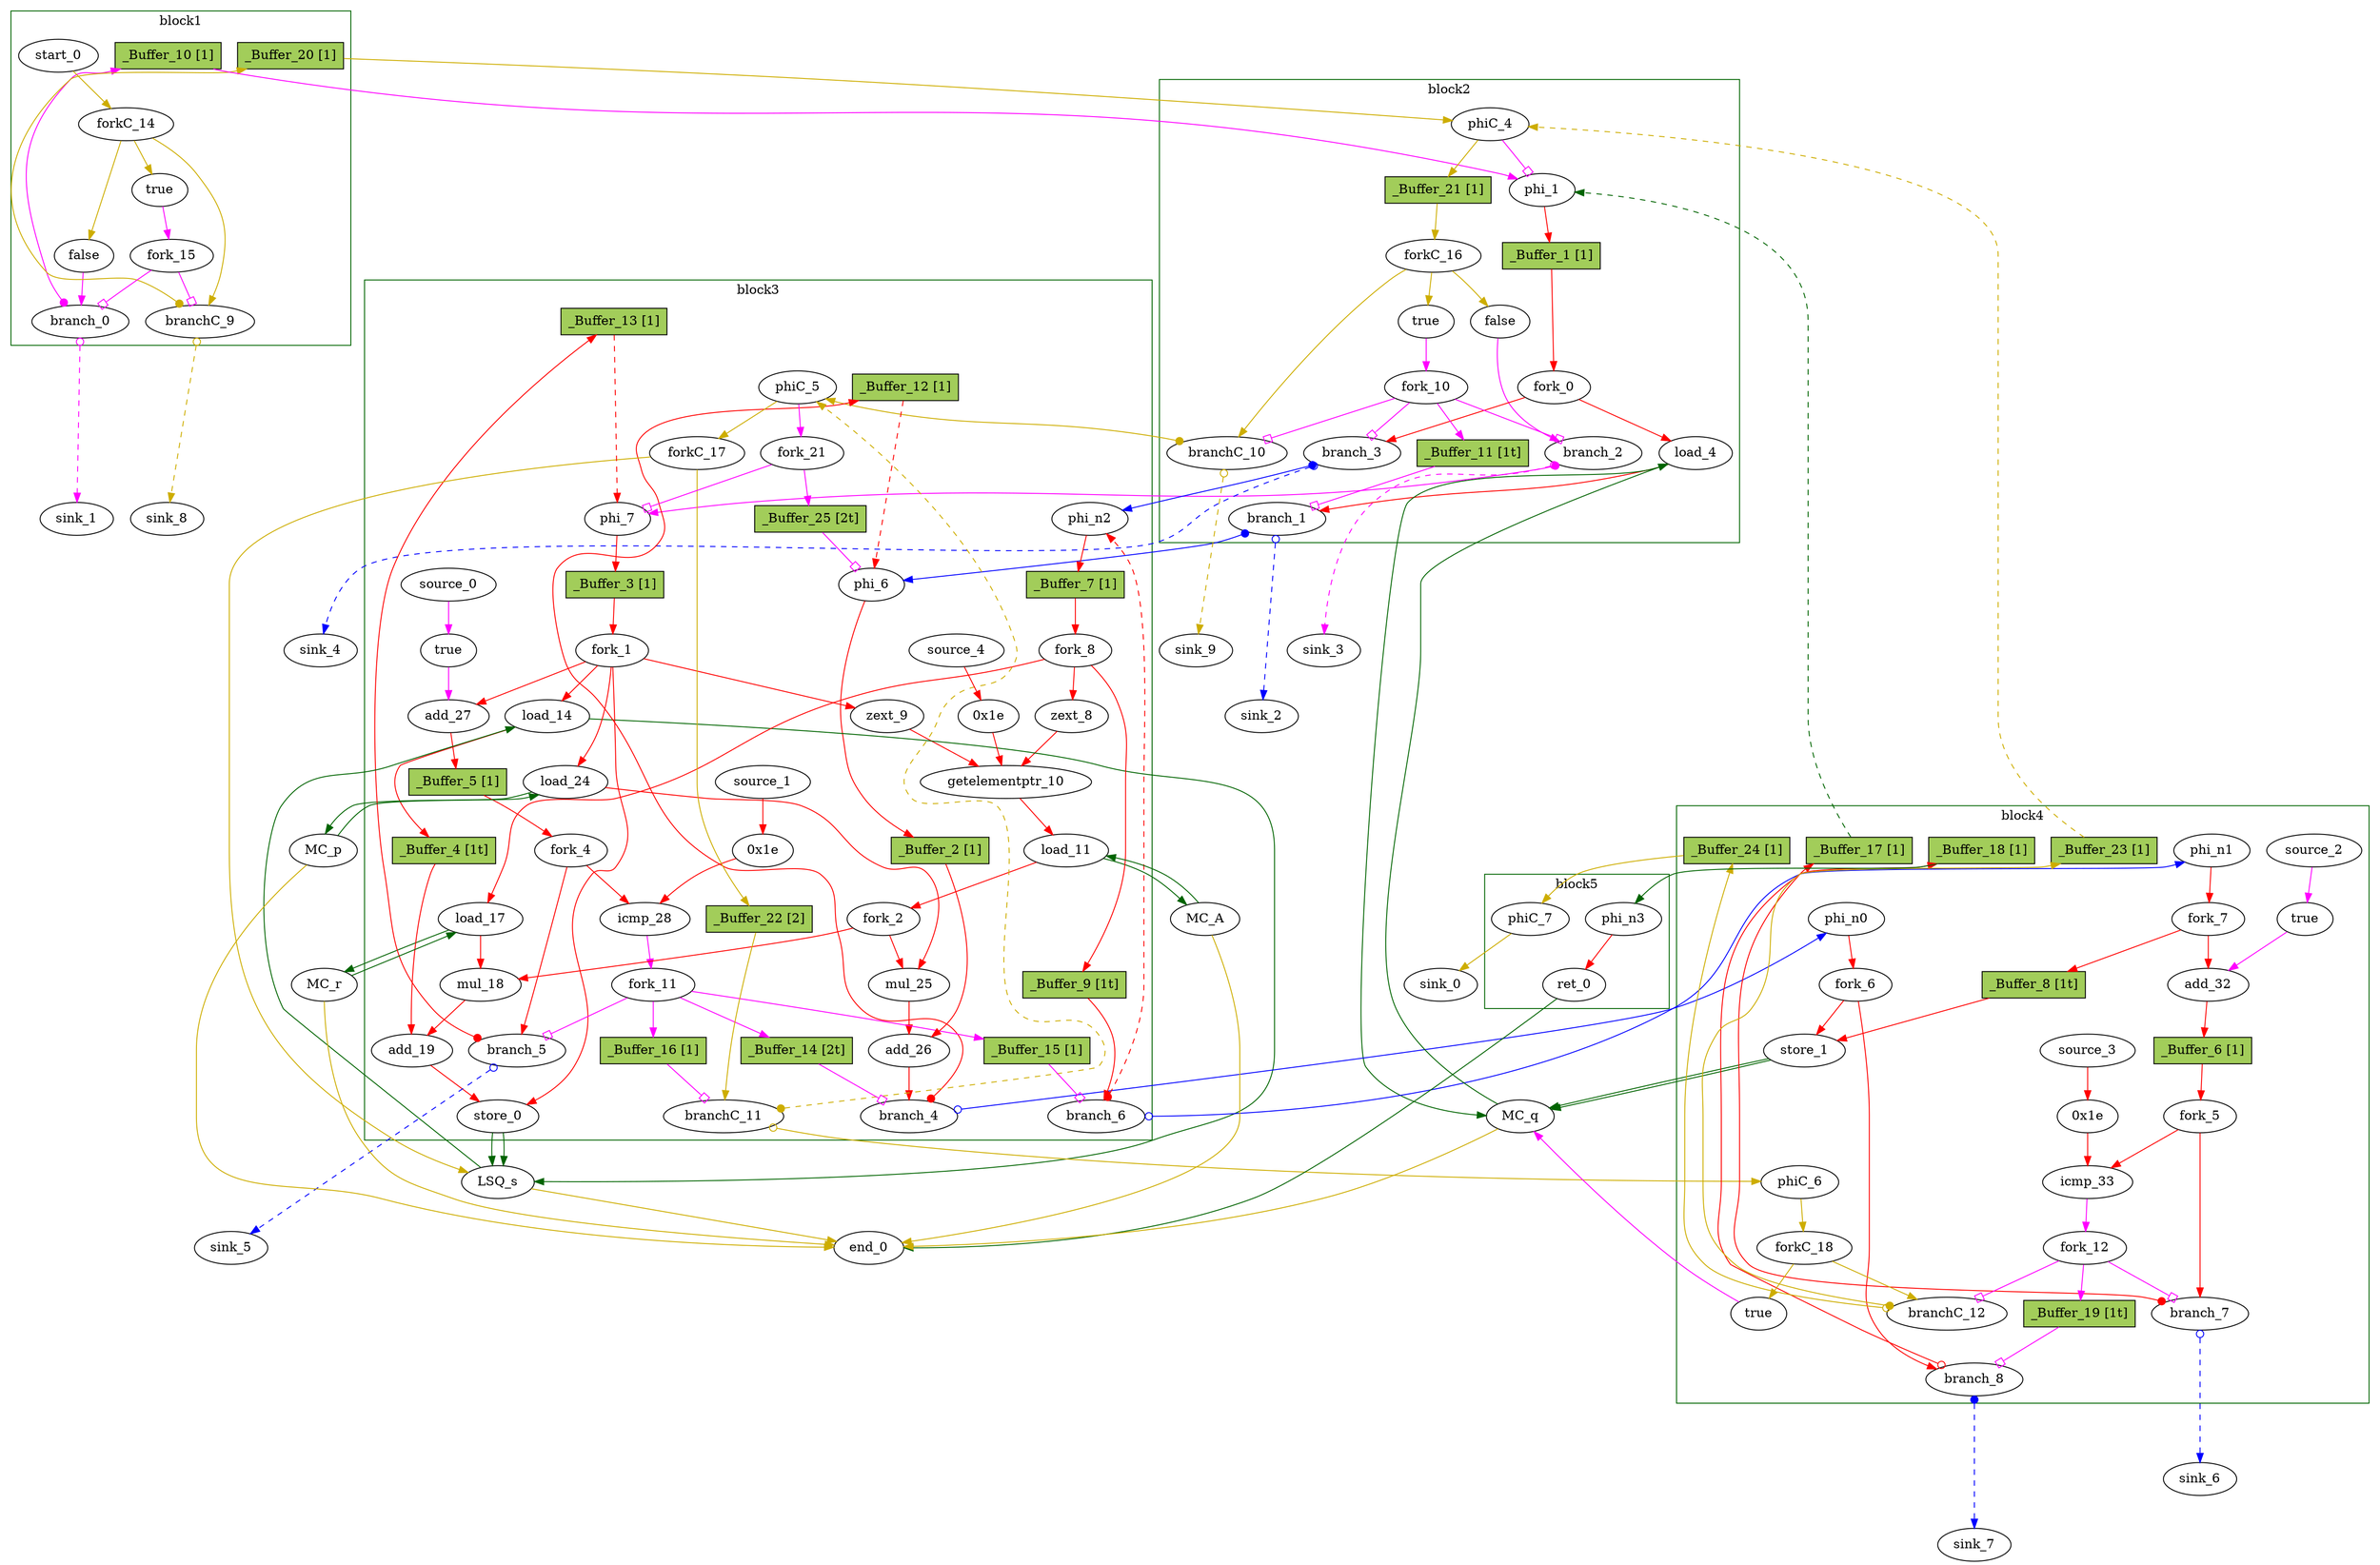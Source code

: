 // Number of blocks: 117
// Number of channels: 186
Digraph G {

  // Blocks
subgraph cluster_1 {
color = "darkgreen"
label = "block1"
  brCst_block1 [type=Constant, in="in1:1", out="out1:1", bbID = 1, value="0x1", label=true,  shape=oval];
  cst_0 [type=Constant, in="in1:1", out="out1:1", bbID = 1, value="0x0", label=false,  shape=oval];
  branch_0 [type=Branch, in="in1:1 in2?:1", out="out1+:1 out2-:1", bbID = 1,  shape=oval];
  start_0 [type=Entry, in="in1:0", out="out1:0", bbID = 1,  shape=oval];
  forkC_14 [type=Fork, in="in1:0", out="out1:0 out2:0 out3:0", bbID = 1,  shape=oval];
  branchC_9 [type=Branch, in="in1:0 in2?:1", out="out1+:0 out2-:0", bbID = 1,  shape=oval];
  fork_15 [type=Fork, in="in1:1", out="out1:1 out2:1", bbID = 1,  shape=oval];
  _Buffer_10 [type=Buffer, in="in1:1", out="out1:1", bbID = 1, slots=1, transparent=false, label="_Buffer_10 [1]",  shape=box, style=filled, fillcolor=darkolivegreen3, height = 0.4];
  _Buffer_20 [type=Buffer, in="in1:0", out="out1:0", bbID = 1, slots=1, transparent=false, label="_Buffer_20 [1]",  shape=box, style=filled, fillcolor=darkolivegreen3, height = 0.4];
}
subgraph cluster_2 {
color = "darkgreen"
label = "block2"
  phi_1 [type=Mux, in="in1?:1 in2:5 in3:5", out="out1:5", delay=1.918, bbID = 2,  shape=oval];
  load_4 [type=Operator, in="in1:32 in2:5", out="out1:32 out2:5", op = "mc_load_op", delay=1.503, latency=2, bbID = 2, portID = 0, offset = 0,  shape=oval];
  brCst_block2 [type=Constant, in="in1:1", out="out1:1", bbID = 2, value="0x1", label=true,  shape=oval];
  cst_1 [type=Constant, in="in1:1", out="out1:1", bbID = 2, value="0x0", label=false,  shape=oval];
  fork_0 [type=Fork, in="in1:5", out="out1:5 out2:5", bbID = 2,  shape=oval];
  branch_1 [type=Branch, in="in1:32 in2?:1", out="out1+:32 out2-:32", bbID = 2,  shape=oval];
  branch_2 [type=Branch, in="in1:1 in2?:1", out="out1+:1 out2-:1", bbID = 2,  shape=oval];
  branch_3 [type=Branch, in="in1:5 in2?:1", out="out1+:5 out2-:5", bbID = 2,  shape=oval];
  fork_10 [type=Fork, in="in1:1", out="out1:1 out2:1 out3:1 out4:1", bbID = 2,  shape=oval];
  phiC_4 [type=CntrlMerge, in="in1:0 in2:0", out="out1:0 out2?:1", delay=1.842, bbID = 2,  shape=oval];
  forkC_16 [type=Fork, in="in1:0", out="out1:0 out2:0 out3:0", bbID = 2,  shape=oval];
  branchC_10 [type=Branch, in="in1:0 in2?:1", out="out1+:0 out2-:0", bbID = 2,  shape=oval];
  _Buffer_1 [type=Buffer, in="in1:5", out="out1:5", bbID = 2, slots=1, transparent=false, label="_Buffer_1 [1]",  shape=box, style=filled, fillcolor=darkolivegreen3, height = 0.4];
  _Buffer_11 [type=Buffer, in="in1:1", out="out1:1", bbID = 2, slots=1, transparent=true, label="_Buffer_11 [1t]",  shape=box, style=filled, fillcolor=darkolivegreen3, height = 0.4];
  _Buffer_21 [type=Buffer, in="in1:0", out="out1:0", bbID = 2, slots=1, transparent=false, label="_Buffer_21 [1]",  shape=box, style=filled, fillcolor=darkolivegreen3, height = 0.4];
}
subgraph cluster_3 {
color = "darkgreen"
label = "block3"
  phi_6 [type=Mux, in="in1?:1 in2:32 in3:32", out="out1:32", delay=1.918, bbID = 3, retimingDiff=1.66667,  shape=oval];
  phi_7 [type=Mux, in="in1?:1 in2:5 in3:5", out="out1:5", delay=1.918, bbID = 3,  shape=oval];
  zext_8 [type=Operator, in="in1:5", out="out1:5", op = "zext_op", bbID = 3, retimingDiff=0.333333,  shape=oval];
  zext_9 [type=Operator, in="in1:5", out="out1:5", op = "zext_op", bbID = 3, retimingDiff=0.333333,  shape=oval];
  getelementptr_10 [type=Operator, in="in1:32 in2:32 in3:32", out="out1:32", op = "getelementptr_op", delay=2.914, constants=1, bbID = 3, retimingDiff=0.333333,  shape=oval];
  load_11 [type=Operator, in="in1:32 in2:32", out="out1:32 out2:32", op = "mc_load_op", delay=1.503, latency=2, bbID = 3, portID = 0, offset = 0, retimingDiff=0.666667,  shape=oval];
  load_14 [type=Operator, in="in1:32 in2:5", out="out1:32 out2:5", op = "lsq_load_op", delay=1.503, latency=5, bbID = 3, portID = 0, offset = 0, retimingDiff=1.66667,  shape=oval];
  load_17 [type=Operator, in="in1:32 in2:5", out="out1:32 out2:5", op = "mc_load_op", delay=1.503, latency=2, bbID = 3, portID = 0, offset = 0, retimingDiff=0.666667,  shape=oval];
  mul_18 [type=Operator, in="in1:32 in2:32", out="out1:32", op = "mul_op", delay=2.914, latency=4, bbID = 3, retimingDiff=1.33333,  shape=oval];
  add_19 [type=Operator, in="in1:32 in2:32", out="out1:32", op = "add_op", delay=2.974, bbID = 3, retimingDiff=2.33333,  shape=oval];
  store_0 [type=Operator, in="in1:32 in2:5", out="out1:32 out2:5", op = "lsq_store_op", delay=0.779, bbID = 3, portID = 0, offset = 0,  shape=oval];
  load_24 [type=Operator, in="in1:32 in2:5", out="out1:32 out2:5", op = "mc_load_op", delay=1.503, latency=2, bbID = 3, portID = 0, offset = 0, retimingDiff=0.666667,  shape=oval];
  mul_25 [type=Operator, in="in1:32 in2:32", out="out1:32", op = "mul_op", delay=2.914, latency=4, bbID = 3, retimingDiff=1.33333,  shape=oval];
  add_26 [type=Operator, in="in1:32 in2:32", out="out1:32", op = "add_op", delay=2.974, bbID = 3, retimingDiff=2.33333,  shape=oval];
  cst_2 [type=Constant, in="in1:1", out="out1:1", bbID = 3, value="0x1", label=true, retimingDiff=0.333333,  shape=oval];
  add_27 [type=Operator, in="in1:5 in2:5", out="out1:5", op = "add_op", delay=2.974, bbID = 3, retimingDiff=0.333333,  shape=oval];
  cst_3 [type=Constant, in="in1:5", out="out1:5", bbID = 3, value="0x1e", label="0x1e", retimingDiff=0.666667,  shape=oval];
  icmp_28 [type=Operator, in="in1:5 in2:5", out="out1:1", op = "icmp_ult_op", delay=3.42, bbID = 3, retimingDiff=0.666667,  shape=oval];
  cst_6 [type=Constant, in="in1:5", out="out1:5", bbID = 3, value="0x1e", label="0x1e", retimingDiff=0.333333,  shape=oval];
  phi_n2 [type=Merge, in="in1:5 in2:5", out="out1:5", delay=1.918, bbID = 3,  shape=oval];
  fork_1 [type=Fork, in="in1:5", out="out1:5 out2:5 out3:5 out4:5 out5:5", bbID = 3, retimingDiff=0.333333,  shape=oval];
  fork_2 [type=Fork, in="in1:32", out="out1:32 out2:32", bbID = 3, retimingDiff=1,  shape=oval];
  fork_4 [type=Fork, in="in1:5", out="out1:5 out2:5", bbID = 3, retimingDiff=0.666667,  shape=oval];
  fork_8 [type=Fork, in="in1:5", out="out1:5 out2:5 out3:5", bbID = 3, retimingDiff=0.333333,  shape=oval];
  branch_4 [type=Branch, in="in1:32 in2?:1", out="out1+:32 out2-:32", bbID = 3, retimingDiff=2.33333,  shape=oval];
  branch_5 [type=Branch, in="in1:5 in2?:1", out="out1+:5 out2-:5", bbID = 3, retimingDiff=0.666667,  shape=oval];
  branch_6 [type=Branch, in="in1:5 in2?:1", out="out1+:5 out2-:5", bbID = 3, retimingDiff=1,  shape=oval];
  fork_11 [type=Fork, in="in1:1", out="out1:1 out2:1 out3:1 out4:1", bbID = 3, retimingDiff=0.666667,  shape=oval];
  phiC_5 [type=CntrlMerge, in="in1:0 in2:0", out="out1:0 out2?:1", delay=1.842, bbID = 3,  shape=oval];
  forkC_17 [type=Fork, in="in1:0", out="out1:0 out2:0", bbID = 3,  shape=oval];
  branchC_11 [type=Branch, in="in1:0 in2?:1", out="out1+:0 out2-:0", bbID = 3, retimingDiff=1,  shape=oval];
  source_0 [type=Source, out="out1:1", bbID = 3, retimingDiff=0.333333,  shape=oval];
  source_1 [type=Source, out="out1:5", bbID = 3, retimingDiff=0.666667,  shape=oval];
  source_4 [type=Source, out="out1:5", bbID = 3, retimingDiff=0.333333,  shape=oval];
  fork_21 [type=Fork, in="in1:1", out="out1:1 out2:1", bbID = 3,  shape=oval];
  _Buffer_2 [type=Buffer, in="in1:32", out="out1:32", bbID = 3, slots=1, transparent=false, label="_Buffer_2 [1]",  shape=box, style=filled, fillcolor=darkolivegreen3, height = 0.4];
  _Buffer_3 [type=Buffer, in="in1:5", out="out1:5", bbID = 3, slots=1, transparent=false, label="_Buffer_3 [1]",  shape=box, style=filled, fillcolor=darkolivegreen3, height = 0.4];
  _Buffer_4 [type=Buffer, in="in1:32", out="out1:32", bbID = 3, slots=1, transparent=true, label="_Buffer_4 [1t]",  shape=box, style=filled, fillcolor=darkolivegreen3, height = 0.4];
  _Buffer_5 [type=Buffer, in="in1:5", out="out1:5", bbID = 3, slots=1, transparent=false, label="_Buffer_5 [1]",  shape=box, style=filled, fillcolor=darkolivegreen3, height = 0.4];
  _Buffer_7 [type=Buffer, in="in1:5", out="out1:5", bbID = 3, slots=1, transparent=false, label="_Buffer_7 [1]",  shape=box, style=filled, fillcolor=darkolivegreen3, height = 0.4];
  _Buffer_9 [type=Buffer, in="in1:5", out="out1:5", bbID = 3, slots=1, transparent=true, label="_Buffer_9 [1t]",  shape=box, style=filled, fillcolor=darkolivegreen3, height = 0.4];
  _Buffer_12 [type=Buffer, in="in1:32", out="out1:32", bbID = 3, slots=1, transparent=false, label="_Buffer_12 [1]",  shape=box, style=filled, fillcolor=darkolivegreen3, height = 0.4];
  _Buffer_13 [type=Buffer, in="in1:5", out="out1:5", bbID = 3, slots=1, transparent=false, label="_Buffer_13 [1]",  shape=box, style=filled, fillcolor=darkolivegreen3, height = 0.4];
  _Buffer_14 [type=Buffer, in="in1:1", out="out1:1", bbID = 3, slots=2, transparent=true, label="_Buffer_14 [2t]",  shape=box, style=filled, fillcolor=darkolivegreen3, height = 0.4];
  _Buffer_15 [type=Buffer, in="in1:1", out="out1:1", bbID = 3, slots=1, transparent=false, label="_Buffer_15 [1]",  shape=box, style=filled, fillcolor=darkolivegreen3, height = 0.4];
  _Buffer_16 [type=Buffer, in="in1:1", out="out1:1", bbID = 3, slots=1, transparent=false, label="_Buffer_16 [1]",  shape=box, style=filled, fillcolor=darkolivegreen3, height = 0.4];
  _Buffer_22 [type=Buffer, in="in1:0", out="out1:0", bbID = 3, slots=2, transparent=false, label="_Buffer_22 [2]",  shape=box, style=filled, fillcolor=darkolivegreen3, height = 0.4];
  _Buffer_25 [type=Buffer, in="in1:1", out="out1:1", bbID = 3, slots=2, transparent=true, label="_Buffer_25 [2t]",  shape=box, style=filled, fillcolor=darkolivegreen3, height = 0.4];
}
subgraph cluster_4 {
color = "darkgreen"
label = "block4"
  store_1 [type=Operator, in="in1:32 in2:5", out="out1:32 out2:5", op = "mc_store_op", delay=0.779, bbID = 4, portID = 0, offset = 0,  shape=oval];
  cst_4 [type=Constant, in="in1:1", out="out1:1", bbID = 4, value="0x1", label=true,  shape=oval];
  add_32 [type=Operator, in="in1:5 in2:5", out="out1:5", op = "add_op", delay=2.974, bbID = 4,  shape=oval];
  cst_5 [type=Constant, in="in1:5", out="out1:5", bbID = 4, value="0x1e", label="0x1e",  shape=oval];
  icmp_33 [type=Operator, in="in1:5 in2:5", out="out1:1", op = "icmp_ult_op", delay=3.42, bbID = 4,  shape=oval];
  phi_n0 [type=Merge, in="in1:32", out="out1:32", bbID = 4,  shape=oval];
  phi_n1 [type=Merge, in="in1:5", out="out1:5", bbID = 4,  shape=oval];
  fork_5 [type=Fork, in="in1:5", out="out1:5 out2:5", bbID = 4,  shape=oval];
  fork_6 [type=Fork, in="in1:32", out="out1:32 out2:32", bbID = 4,  shape=oval];
  fork_7 [type=Fork, in="in1:5", out="out1:5 out2:5", bbID = 4,  shape=oval];
  branch_7 [type=Branch, in="in1:5 in2?:1", out="out1+:5 out2-:5", bbID = 4,  shape=oval];
  branch_8 [type=Branch, in="in1:32 in2?:1", out="out1+:32 out2-:32", bbID = 4,  shape=oval];
  fork_12 [type=Fork, in="in1:1", out="out1:1 out2:1 out3:1", bbID = 4,  shape=oval];
  cst_7 [type=Constant, in="in1:1", out="out1:1", bbID = 4, value="0x1", label=true,  shape=oval];
  phiC_6 [type=Merge, in="in1:0", out="out1:0", delay=1.842, bbID = 4,  shape=oval];
  forkC_18 [type=Fork, in="in1:0", out="out1:0 out2:0", bbID = 4,  shape=oval];
  branchC_12 [type=Branch, in="in1:0 in2?:1", out="out1+:0 out2-:0", bbID = 4,  shape=oval];
  source_2 [type=Source, out="out1:1", bbID = 4,  shape=oval];
  source_3 [type=Source, out="out1:5", bbID = 4,  shape=oval];
  _Buffer_6 [type=Buffer, in="in1:5", out="out1:5", bbID = 4, slots=1, transparent=false, label="_Buffer_6 [1]",  shape=box, style=filled, fillcolor=darkolivegreen3, height = 0.4];
  _Buffer_8 [type=Buffer, in="in1:5", out="out1:5", bbID = 4, slots=1, transparent=true, label="_Buffer_8 [1t]",  shape=box, style=filled, fillcolor=darkolivegreen3, height = 0.4];
  _Buffer_17 [type=Buffer, in="in1:5", out="out1:5", bbID = 4, slots=1, transparent=false, label="_Buffer_17 [1]",  shape=box, style=filled, fillcolor=darkolivegreen3, height = 0.4];
  _Buffer_18 [type=Buffer, in="in1:32", out="out1:32", bbID = 4, slots=1, transparent=false, label="_Buffer_18 [1]",  shape=box, style=filled, fillcolor=darkolivegreen3, height = 0.4];
  _Buffer_19 [type=Buffer, in="in1:1", out="out1:1", bbID = 4, slots=1, transparent=true, label="_Buffer_19 [1t]",  shape=box, style=filled, fillcolor=darkolivegreen3, height = 0.4];
  _Buffer_23 [type=Buffer, in="in1:0", out="out1:0", bbID = 4, slots=1, transparent=false, label="_Buffer_23 [1]",  shape=box, style=filled, fillcolor=darkolivegreen3, height = 0.4];
  _Buffer_24 [type=Buffer, in="in1:0", out="out1:0", bbID = 4, slots=1, transparent=false, label="_Buffer_24 [1]",  shape=box, style=filled, fillcolor=darkolivegreen3, height = 0.4];
}
subgraph cluster_5 {
color = "darkgreen"
label = "block5"
  ret_0 [type=Operator, in="in1:32", out="out1:32", op = "ret_op", bbID = 5,  shape=oval];
  phi_n3 [type=Merge, in="in1:32", out="out1:32", bbID = 5,  shape=oval];
  phiC_7 [type=Merge, in="in1:0", out="out1:0", delay=1.842, bbID = 5,  shape=oval];
}
  LSQ_s [type=LSQ, in="in1:0*c0 in2:5*l0a in3:5*s0a in4:32*s0d", out="out1:32*l0d out2:0*e", bbID = 0, memory = "s", bbcount = 1, ldcount = 1, stcount = 1, fifoDepth = 16, numLoads = "{1}", numStores = "{1}", loadOffsets = "{{0;0;0;0;0;0;0;0;0;0;0;0;0;0;0;0}}", storeOffsets = "{{1;0;0;0;0;0;0;0;0;0;0;0;0;0;0;0}}", loadPorts = "{{0;0;0;0;0;0;0;0;0;0;0;0;0;0;0;0}}", storePorts = "{{0;0;0;0;0;0;0;0;0;0;0;0;0;0;0;0}}", ];
  MC_q [type=MC, in="in1:32*c0 in2:5*l0a in3:5*s0a in4:32*s0d", out="out1:32*l0d out2:0*e", bbID = 0, memory = "q", bbcount = 1, ldcount = 1, stcount = 1, ];
  MC_A [type=MC, in="in1:32*l0a", out="out1:32*l0d out2:0*e", bbID = 0, memory = "A", bbcount = 0, ldcount = 1, stcount = 0, ];
  MC_r [type=MC, in="in1:5*l0a", out="out1:32*l0d out2:0*e", bbID = 0, memory = "r", bbcount = 0, ldcount = 1, stcount = 0, ];
  MC_p [type=MC, in="in1:5*l0a", out="out1:32*l0d out2:0*e", bbID = 0, memory = "p", bbcount = 0, ldcount = 1, stcount = 0, ];
  end_0 [type=Exit, in="in1:0*e in2:0*e in3:0*e in4:0*e in5:0*e in6:32", out="out1:32", bbID = 0,  shape=oval];
  sink_0 [type=Sink, in="in1:0", bbID = 0,  shape=oval];
  sink_1 [type=Sink, in="in1:1", bbID = 0,  shape=oval];
  sink_2 [type=Sink, in="in1:32", bbID = 0,  shape=oval];
  sink_3 [type=Sink, in="in1:1", bbID = 0,  shape=oval];
  sink_4 [type=Sink, in="in1:5", bbID = 0,  shape=oval];
  sink_5 [type=Sink, in="in1:5", bbID = 0,  shape=oval];
  sink_6 [type=Sink, in="in1:5", bbID = 0,  shape=oval];
  sink_7 [type=Sink, in="in1:32", bbID = 0,  shape=oval];
  sink_8 [type=Sink, in="in1:0", bbID = 0,  shape=oval];
  sink_9 [type=Sink, in="in1:0", bbID = 0,  shape=oval];

  // Channels
  brCst_block1 -> fork_15 [from=out1, to=in1, arrowhead=normal, color=magenta];
  cst_0 -> branch_0 [from=out1, to=in1, arrowhead=normal, color=magenta];
  phi_1 -> _Buffer_1 [from=out1, to=in1, arrowhead=normal, color=red];
  load_4 -> branch_1 [from=out1, to=in1, arrowhead=normal, color=red];
  load_4 -> MC_q [from=out2, to=in2, arrowhead=normal, color=darkgreen];
  brCst_block2 -> fork_10 [from=out1, to=in1, arrowhead=normal, color=magenta];
  phi_6 -> _Buffer_2 [from=out1, to=in1, arrowhead=normal, color=red];
  cst_1 -> branch_2 [from=out1, to=in1, arrowhead=normal, color=magenta];
  phi_7 -> _Buffer_3 [from=out1, to=in1, arrowhead=normal, color=red];
  zext_8 -> getelementptr_10 [from=out1, to=in1, arrowhead=normal, color=red];
  zext_9 -> getelementptr_10 [from=out1, to=in2, arrowhead=normal, color=red];
  getelementptr_10 -> load_11 [from=out1, to=in2, arrowhead=normal, color=red];
  load_11 -> fork_2 [from=out1, to=in1, arrowhead=normal, color=red];
  load_11 -> MC_A [from=out2, to=in1, arrowhead=normal, color=darkgreen];
  load_14 -> _Buffer_4 [from=out1, to=in1, arrowhead=normal, color=red];
  load_14 -> LSQ_s [from=out2, to=in2, arrowhead=normal, color=darkgreen];
  load_17 -> mul_18 [from=out1, to=in1, arrowhead=normal, color=red];
  load_17 -> MC_r [from=out2, to=in1, arrowhead=normal, color=darkgreen];
  mul_18 -> add_19 [from=out1, to=in2, arrowhead=normal, color=red];
  add_19 -> store_0 [from=out1, to=in1, arrowhead=normal, color=red];
  store_0 -> LSQ_s [from=out2, to=in3, arrowhead=normal, color=darkgreen];
  store_0 -> LSQ_s [from=out1, to=in4, arrowhead=normal, color=darkgreen];
  load_24 -> mul_25 [from=out1, to=in2, arrowhead=normal, color=red];
  load_24 -> MC_p [from=out2, to=in1, arrowhead=normal, color=darkgreen];
  mul_25 -> add_26 [from=out1, to=in2, arrowhead=normal, color=red];
  add_26 -> branch_4 [from=out1, to=in1, arrowhead=normal, color=red];
  cst_2 -> add_27 [from=out1, to=in2, arrowhead=normal, color=magenta];
  add_27 -> _Buffer_5 [from=out1, to=in1, arrowhead=normal, color=red];
  cst_3 -> icmp_28 [from=out1, to=in2, arrowhead=normal, color=red];
  icmp_28 -> fork_11 [from=out1, to=in1, arrowhead=normal, color=magenta];
  store_1 -> MC_q [from=out2, to=in3, arrowhead=normal, color=darkgreen];
  store_1 -> MC_q [from=out1, to=in4, arrowhead=normal, color=darkgreen];
  cst_4 -> add_32 [from=out1, to=in2, arrowhead=normal, color=magenta];
  add_32 -> _Buffer_6 [from=out1, to=in1, arrowhead=normal, color=red];
  cst_5 -> icmp_33 [from=out1, to=in2, arrowhead=normal, color=red];
  icmp_33 -> fork_12 [from=out1, to=in1, arrowhead=normal, color=magenta];
  ret_0 -> end_0 [from=out1, to=in6, arrowhead=normal, color=darkgreen];
  cst_6 -> getelementptr_10 [from=out1, to=in3, arrowhead=normal, color=red];
  phi_n0 -> fork_6 [from=out1, to=in1, arrowhead=normal, color=red];
  phi_n1 -> fork_7 [from=out1, to=in1, arrowhead=normal, color=red];
  phi_n2 -> _Buffer_7 [from=out1, to=in1, arrowhead=normal, color=red];
  phi_n3 -> ret_0 [from=out1, to=in1, arrowhead=normal, color=red];
  fork_0 -> load_4 [from=out1, to=in2, arrowhead=normal, color=red];
  fork_0 -> branch_3 [from=out2, to=in1, arrowhead=normal, color=red];
  fork_1 -> zext_9 [from=out1, to=in1, arrowhead=normal, color=red];
  fork_1 -> load_14 [from=out3, to=in2, arrowhead=normal, color=red];
  fork_1 -> store_0 [from=out4, to=in2, arrowhead=normal, color=red];
  fork_1 -> load_24 [from=out5, to=in2, arrowhead=normal, color=red];
  fork_1 -> add_27 [from=out2, to=in1, arrowhead=normal, color=red];
  fork_2 -> mul_18 [from=out1, to=in2, arrowhead=normal, color=red];
  fork_2 -> mul_25 [from=out2, to=in1, arrowhead=normal, color=red];
  fork_4 -> icmp_28 [from=out1, to=in1, arrowhead=normal, color=red];
  fork_4 -> branch_5 [from=out2, to=in1, arrowhead=normal, color=red];
  fork_5 -> icmp_33 [from=out1, to=in1, arrowhead=normal, color=red];
  fork_5 -> branch_7 [from=out2, to=in1, arrowhead=normal, color=red];
  fork_6 -> store_1 [from=out1, to=in1, arrowhead=normal, color=red];
  fork_6 -> branch_8 [from=out2, to=in1, arrowhead=normal, color=red];
  fork_7 -> _Buffer_8 [from=out1, to=in1, arrowhead=normal, color=red];
  fork_7 -> add_32 [from=out2, to=in1, arrowhead=normal, color=red];
  fork_8 -> zext_8 [from=out1, to=in1, arrowhead=normal, color=red];
  fork_8 -> load_17 [from=out2, to=in2, arrowhead=normal, color=red];
  fork_8 -> _Buffer_9 [from=out3, to=in1, arrowhead=normal, color=red];
  branch_0 -> _Buffer_10 [from=out1, to=in1, dir=both, arrowtail=dot, arrowhead=normal, color=magenta, constraint=false];
  branch_0 -> sink_1 [from=out2, to=in1, dir=both, arrowtail=odot, arrowhead=normal, color=magenta, style=dashed, minlen = 3];
  branch_1 -> phi_6 [from=out1, to=in2, dir=both, arrowtail=dot, arrowhead=normal, color=blue];
  branch_1 -> sink_2 [from=out2, to=in1, dir=both, arrowtail=odot, arrowhead=normal, color=blue, style=dashed, minlen = 3];
  branch_2 -> phi_7 [from=out1, to=in2, dir=both, arrowtail=dot, arrowhead=normal, color=magenta];
  branch_2 -> sink_3 [from=out2, to=in1, dir=both, arrowtail=odot, arrowhead=normal, color=magenta, style=dashed, minlen = 3];
  branch_3 -> phi_n2 [from=out1, to=in1, dir=both, arrowtail=dot, arrowhead=normal, color=blue];
  branch_3 -> sink_4 [from=out2, to=in1, dir=both, arrowtail=odot, arrowhead=normal, color=blue, style=dashed, minlen = 3];
  fork_10 -> _Buffer_11 [from=out3, to=in1, arrowhead=normal, color=magenta];
  fork_10 -> branch_2 [from=out2, to=in2, arrowhead=obox, color=magenta];
  fork_10 -> branch_3 [from=out1, to=in2, arrowhead=obox, color=magenta];
  fork_10 -> branchC_10 [from=out4, to=in2, arrowhead=obox, color=magenta];
  branch_4 -> _Buffer_12 [from=out1, to=in1, dir=both, arrowtail=dot, arrowhead=normal, color=red, constraint=false];
  branch_4 -> phi_n0 [from=out2, to=in1, dir=both, arrowtail=odot, arrowhead=normal, color=blue];
  branch_5 -> _Buffer_13 [from=out1, to=in1, dir=both, arrowtail=dot, arrowhead=normal, color=red, constraint=false];
  branch_5 -> sink_5 [from=out2, to=in1, dir=both, arrowtail=odot, arrowhead=normal, color=blue, style=dashed, minlen = 3];
  branch_6 -> phi_n1 [from=out2, to=in1, dir=both, arrowtail=odot, arrowhead=normal, color=blue];
  branch_6 -> phi_n2 [from=out1, to=in2, dir=both, arrowtail=dot, arrowhead=normal, color=red, constraint=false, style=dashed, minlen = 3];
  fork_11 -> _Buffer_14 [from=out3, to=in1, arrowhead=normal, color=magenta];
  fork_11 -> branch_5 [from=out2, to=in2, arrowhead=obox, color=magenta];
  fork_11 -> _Buffer_15 [from=out1, to=in1, arrowhead=normal, color=magenta];
  fork_11 -> _Buffer_16 [from=out4, to=in1, arrowhead=normal, color=magenta];
  branch_7 -> _Buffer_17 [from=out1, to=in1, dir=both, arrowtail=dot, arrowhead=normal, color=red, constraint=false];
  branch_7 -> sink_6 [from=out2, to=in1, dir=both, arrowtail=odot, arrowhead=normal, color=blue, style=dashed, minlen = 3];
  branch_8 -> _Buffer_18 [from=out2, to=in1, dir=both, arrowtail=odot, arrowhead=normal, color=red, constraint=false];
  branch_8 -> sink_7 [from=out1, to=in1, dir=both, arrowtail=dot, arrowhead=normal, color=blue, style=dashed, minlen = 3];
  fork_12 -> branch_7 [from=out2, to=in2, arrowhead=obox, color=magenta];
  fork_12 -> _Buffer_19 [from=out1, to=in1, arrowhead=normal, color=magenta];
  fork_12 -> branchC_12 [from=out3, to=in2, arrowhead=obox, color=magenta];
  LSQ_s -> load_14 [from=out1, to=in1, arrowhead=normal, color=darkgreen];
  LSQ_s -> end_0 [from=out2, to=in1, arrowhead=normal, color=gold3];
  MC_q -> load_4 [from=out1, to=in1, arrowhead=normal, color=darkgreen];
  MC_q -> end_0 [from=out2, to=in2, arrowhead=normal, color=gold3];
  MC_A -> load_11 [from=out1, to=in1, arrowhead=normal, color=darkgreen];
  MC_A -> end_0 [from=out2, to=in3, arrowhead=normal, color=gold3];
  MC_r -> load_17 [from=out1, to=in1, arrowhead=normal, color=darkgreen];
  MC_r -> end_0 [from=out2, to=in4, arrowhead=normal, color=gold3];
  MC_p -> load_24 [from=out1, to=in1, arrowhead=normal, color=darkgreen];
  MC_p -> end_0 [from=out2, to=in5, arrowhead=normal, color=gold3];
  cst_7 -> MC_q [from=out1, to=in1, arrowhead=normal, color=magenta];
  start_0 -> forkC_14 [from=out1, to=in1, arrowhead=normal, color=gold3];
  forkC_14 -> brCst_block1 [from=out3, to=in1, arrowhead=normal, color=gold3];
  forkC_14 -> cst_0 [from=out1, to=in1, arrowhead=normal, color=gold3];
  forkC_14 -> branchC_9 [from=out2, to=in1, arrowhead=normal, color=gold3];
  branchC_9 -> _Buffer_20 [from=out1, to=in1, dir=both, arrowtail=dot, arrowhead=normal, color=gold3, constraint=false];
  branchC_9 -> sink_8 [from=out2, to=in1, dir=both, arrowtail=odot, arrowhead=normal, color=gold3, style=dashed, minlen = 3];
  fork_15 -> branch_0 [from=out1, to=in2, arrowhead=obox, color=magenta];
  fork_15 -> branchC_9 [from=out2, to=in2, arrowhead=obox, color=magenta];
  phiC_4 -> phi_1 [from=out2, to=in1, arrowhead=obox, color=magenta];
  phiC_4 -> _Buffer_21 [from=out1, to=in1, arrowhead=normal, color=gold3];
  forkC_16 -> brCst_block2 [from=out3, to=in1, arrowhead=normal, color=gold3];
  forkC_16 -> cst_1 [from=out1, to=in1, arrowhead=normal, color=gold3];
  forkC_16 -> branchC_10 [from=out2, to=in1, arrowhead=normal, color=gold3];
  branchC_10 -> phiC_5 [from=out1, to=in1, dir=both, arrowtail=dot, arrowhead=normal, color=gold3];
  branchC_10 -> sink_9 [from=out2, to=in1, dir=both, arrowtail=odot, arrowhead=normal, color=gold3, style=dashed, minlen = 3];
  phiC_5 -> forkC_17 [from=out1, to=in1, arrowhead=normal, color=gold3];
  phiC_5 -> fork_21 [from=out2, to=in1, arrowhead=normal, color=magenta];
  forkC_17 -> LSQ_s [from=out1, to=in1, arrowhead=normal, color=gold3];
  forkC_17 -> _Buffer_22 [from=out2, to=in1, arrowhead=normal, color=gold3];
  branchC_11 -> phiC_5 [from=out1, to=in2, dir=both, arrowtail=dot, arrowhead=normal, color=gold3, constraint=false, style=dashed, minlen = 3];
  branchC_11 -> phiC_6 [from=out2, to=in1, dir=both, arrowtail=odot, arrowhead=normal, color=gold3];
  phiC_6 -> forkC_18 [from=out1, to=in1, arrowhead=normal, color=gold3];
  forkC_18 -> cst_7 [from=out1, to=in1, arrowhead=normal, color=gold3];
  forkC_18 -> branchC_12 [from=out2, to=in1, arrowhead=normal, color=gold3];
  branchC_12 -> _Buffer_23 [from=out1, to=in1, dir=both, arrowtail=dot, arrowhead=normal, color=gold3, constraint=false];
  branchC_12 -> _Buffer_24 [from=out2, to=in1, dir=both, arrowtail=odot, arrowhead=normal, color=gold3, constraint=false];
  phiC_7 -> sink_0 [from=out1, to=in1, arrowhead=normal, color=gold3];
  source_0 -> cst_2 [from=out1, to=in1, arrowhead=normal, color=magenta];
  source_1 -> cst_3 [from=out1, to=in1, arrowhead=normal, color=red];
  source_2 -> cst_4 [from=out1, to=in1, arrowhead=normal, color=magenta];
  source_3 -> cst_5 [from=out1, to=in1, arrowhead=normal, color=red];
  source_4 -> cst_6 [from=out1, to=in1, arrowhead=normal, color=red];
  fork_21 -> _Buffer_25 [from=out1, to=in1, arrowhead=normal, color=magenta];
  fork_21 -> phi_7 [from=out2, to=in1, arrowhead=obox, color=magenta];
  _Buffer_1 -> fork_0 [from=out1, to=in1, arrowhead=normal, color=red];
  _Buffer_2 -> add_26 [from=out1, to=in1, arrowhead=normal, color=red];
  _Buffer_3 -> fork_1 [from=out1, to=in1, arrowhead=normal, color=red];
  _Buffer_4 -> add_19 [from=out1, to=in1, arrowhead=normal, color=red];
  _Buffer_5 -> fork_4 [from=out1, to=in1, arrowhead=normal, color=red];
  _Buffer_6 -> fork_5 [from=out1, to=in1, arrowhead=normal, color=red];
  _Buffer_7 -> fork_8 [from=out1, to=in1, arrowhead=normal, color=red];
  _Buffer_8 -> store_1 [from=out1, to=in2, arrowhead=normal, color=red];
  _Buffer_9 -> branch_6 [from=out1, to=in1, arrowhead=normal, color=red];
  _Buffer_10 -> phi_1 [from=out1, to=in2, arrowhead=normal, color=magenta];
  _Buffer_11 -> branch_1 [from=out1, to=in2, arrowhead=obox, color=magenta];
  _Buffer_12 -> phi_6 [from=out1, to=in3, arrowhead=normal, color=red, style=dashed, minlen = 3];
  _Buffer_13 -> phi_7 [from=out1, to=in3, arrowhead=normal, color=red, style=dashed, minlen = 3];
  _Buffer_14 -> branch_4 [from=out1, to=in2, arrowhead=obox, color=magenta];
  _Buffer_15 -> branch_6 [from=out1, to=in2, arrowhead=obox, color=magenta];
  _Buffer_16 -> branchC_11 [from=out1, to=in2, arrowhead=obox, color=magenta];
  _Buffer_17 -> phi_1 [from=out1, to=in3, arrowhead=normal, color=darkgreen, style=dashed, minlen = 3];
  _Buffer_18 -> phi_n3 [from=out1, to=in1, arrowhead=normal, color=darkgreen];
  _Buffer_19 -> branch_8 [from=out1, to=in2, arrowhead=obox, color=magenta];
  _Buffer_20 -> phiC_4 [from=out1, to=in1, arrowhead=normal, color=gold3];
  _Buffer_21 -> forkC_16 [from=out1, to=in1, arrowhead=normal, color=gold3];
  _Buffer_22 -> branchC_11 [from=out1, to=in1, arrowhead=normal, color=gold3];
  _Buffer_23 -> phiC_4 [from=out1, to=in2, arrowhead=normal, color=gold3, style=dashed, minlen = 3];
  _Buffer_24 -> phiC_7 [from=out1, to=in1, arrowhead=normal, color=gold3];
  _Buffer_25 -> phi_6 [from=out1, to=in1, arrowhead=obox, color=magenta];
}
